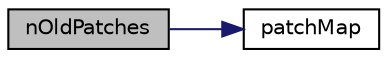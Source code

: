 digraph "nOldPatches"
{
  bgcolor="transparent";
  edge [fontname="Helvetica",fontsize="10",labelfontname="Helvetica",labelfontsize="10"];
  node [fontname="Helvetica",fontsize="10",shape=record];
  rankdir="LR";
  Node1 [label="nOldPatches",height=0.2,width=0.4,color="black", fillcolor="grey75", style="filled", fontcolor="black"];
  Node1 -> Node2 [color="midnightblue",fontsize="10",style="solid",fontname="Helvetica"];
  Node2 [label="patchMap",height=0.2,width=0.4,color="black",URL="$a01441.html#a97bd4d00e54419f754216ef0a0dcbeff",tooltip="Patch map. Size of current patches. "];
}
